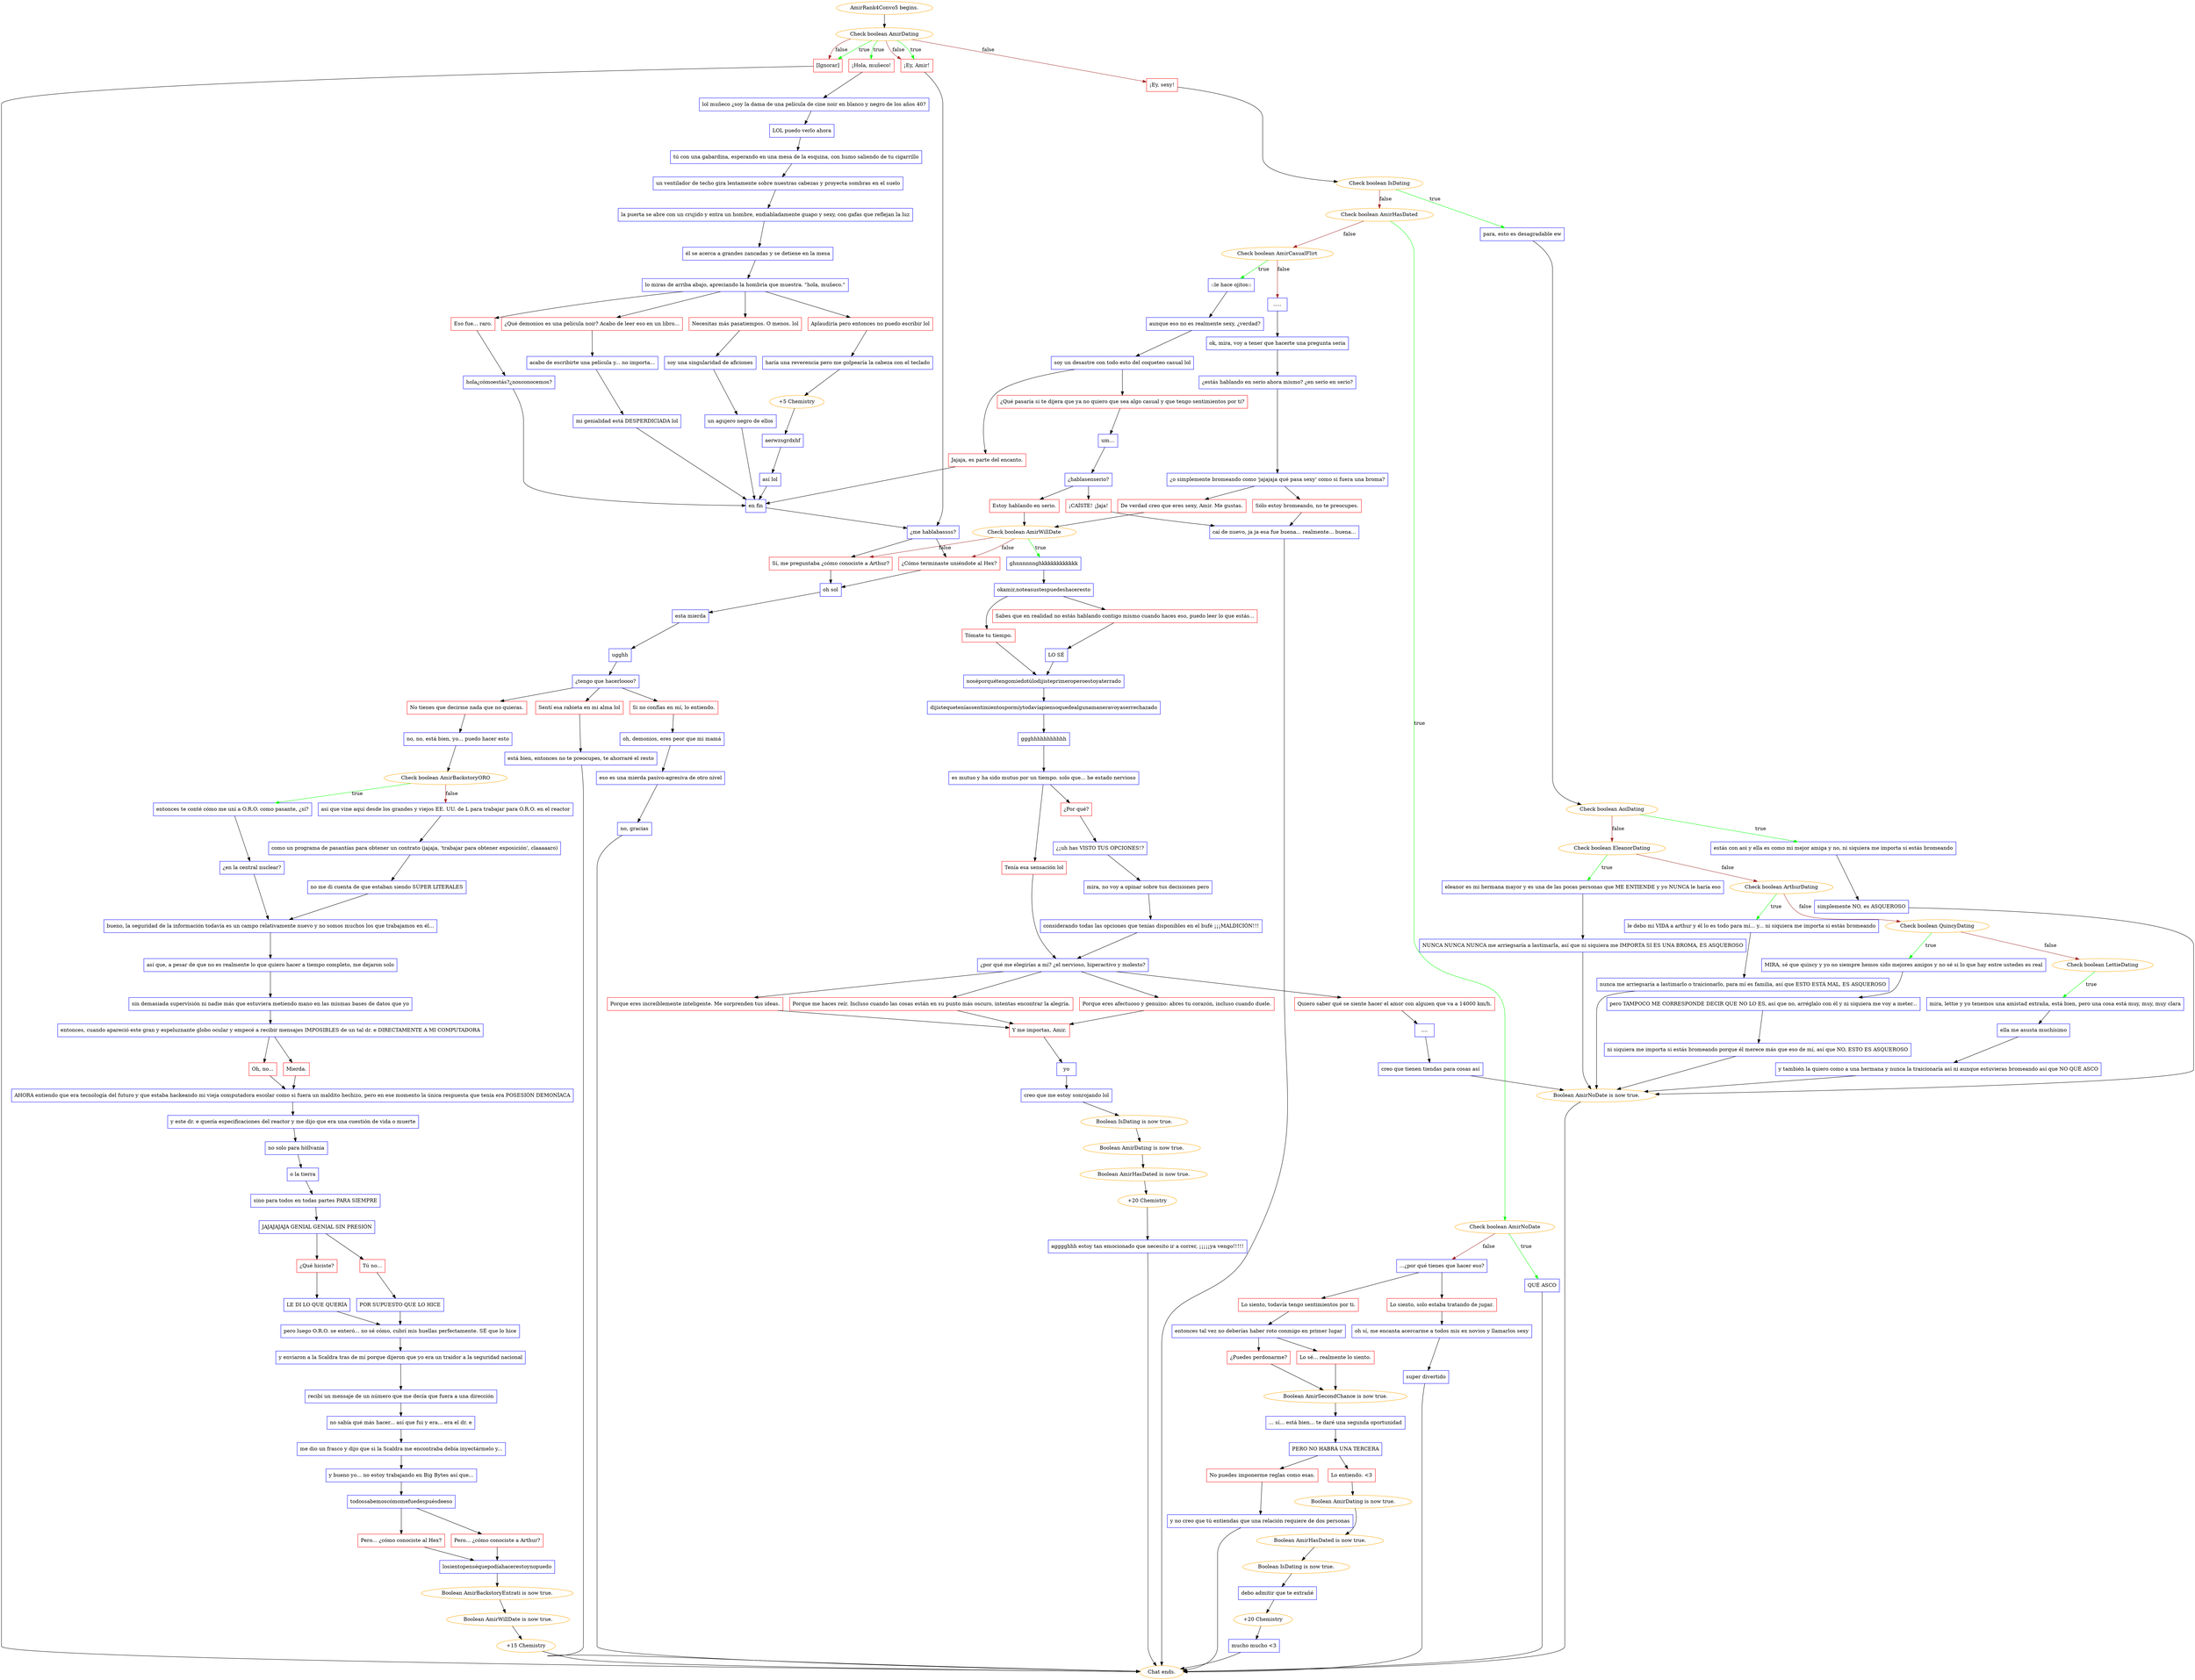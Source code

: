 digraph {
	"AmirRank4Convo5 begins." [color=orange];
		"AmirRank4Convo5 begins." -> j4038238885;
	j4038238885 [label="Check boolean AmirDating",color=orange];
		j4038238885 -> j985757001 [label=true,color=green];
		j4038238885 -> j1064697419 [label=true,color=green];
		j4038238885 -> j1678137900 [label=true,color=green];
		j4038238885 -> j75740684 [label=false,color=brown];
		j4038238885 -> j1064697419 [label=false,color=brown];
		j4038238885 -> j1678137900 [label=false,color=brown];
	j985757001 [label="¡Hola, muñeco!",shape=box,color=red];
		j985757001 -> j697865559;
	j1064697419 [label="¡Ey, Amir!",shape=box,color=red];
		j1064697419 -> j2927962560;
	j1678137900 [label="[Ignorar]",shape=box,color=red];
		j1678137900 -> "Chat ends.";
	j75740684 [label="¡Ey, sexy!",shape=box,color=red];
		j75740684 -> j3187119475;
	j697865559 [label="lol muñeco ¿soy la dama de una película de cine noir en blanco y negro de los años 40?",shape=box,color=blue];
		j697865559 -> j2412930214;
	j2927962560 [label="¿me hablabassss?",shape=box,color=blue];
		j2927962560 -> j2027348113;
		j2927962560 -> j2436537309;
	"Chat ends." [color=orange];
	j3187119475 [label="Check boolean IsDating",color=orange];
		j3187119475 -> j599790219 [label=true,color=green];
		j3187119475 -> j2762511978 [label=false,color=brown];
	j2412930214 [label="LOL puedo verlo ahora",shape=box,color=blue];
		j2412930214 -> j3448199136;
	j2027348113 [label="¿Cómo terminaste uniéndote al Hex?",shape=box,color=red];
		j2027348113 -> j3312516045;
	j2436537309 [label="Sí, me preguntaba ¿cómo conociste a Arthur?",shape=box,color=red];
		j2436537309 -> j3312516045;
	j599790219 [label="para, esto es desagradable ew",shape=box,color=blue];
		j599790219 -> j4121758529;
	j2762511978 [label="Check boolean AmirHasDated",color=orange];
		j2762511978 -> j583148247 [label=true,color=green];
		j2762511978 -> j3041935515 [label=false,color=brown];
	j3448199136 [label="tú con una gabardina, esperando en una mesa de la esquina, con humo saliendo de tu cigarrillo",shape=box,color=blue];
		j3448199136 -> j2653359264;
	j3312516045 [label="oh sol",shape=box,color=blue];
		j3312516045 -> j3682572895;
	j4121758529 [label="Check boolean AoiDating",color=orange];
		j4121758529 -> j2849906186 [label=true,color=green];
		j4121758529 -> j3816408486 [label=false,color=brown];
	j583148247 [label="Check boolean AmirNoDate",color=orange];
		j583148247 -> j16232825 [label=true,color=green];
		j583148247 -> j279069087 [label=false,color=brown];
	j3041935515 [label="Check boolean AmirCasualFlirt",color=orange];
		j3041935515 -> j1194287007 [label=true,color=green];
		j3041935515 -> j3977281745 [label=false,color=brown];
	j2653359264 [label="un ventilador de techo gira lentamente sobre nuestras cabezas y proyecta sombras en el suelo",shape=box,color=blue];
		j2653359264 -> j457204989;
	j3682572895 [label="esta mierda",shape=box,color=blue];
		j3682572895 -> j3325714268;
	j2849906186 [label="estás con aoi y ella es como mi mejor amiga y no, ni siquiera me importa si estás bromeando",shape=box,color=blue];
		j2849906186 -> j1154178677;
	j3816408486 [label="Check boolean EleanorDating",color=orange];
		j3816408486 -> j402394481 [label=true,color=green];
		j3816408486 -> j1390768341 [label=false,color=brown];
	j16232825 [label="QUÉ ASCO",shape=box,color=blue];
		j16232825 -> "Chat ends.";
	j279069087 [label="...¿por qué tienes que hacer eso?",shape=box,color=blue];
		j279069087 -> j283569668;
		j279069087 -> j1429310663;
	j1194287007 [label="::le hace ojitos::",shape=box,color=blue];
		j1194287007 -> j1976650557;
	j3977281745 [label=".....",shape=box,color=blue];
		j3977281745 -> j2092197957;
	j457204989 [label="la puerta se abre con un crujido y entra un hombre, endiabladamente guapo y sexy, con gafas que reflejan la luz",shape=box,color=blue];
		j457204989 -> j867497258;
	j3325714268 [label="ugghh",shape=box,color=blue];
		j3325714268 -> j2532309061;
	j1154178677 [label="simplemente NO, es ASQUEROSO",shape=box,color=blue];
		j1154178677 -> j1438323710;
	j402394481 [label="eleanor es mi hermana mayor y es una de las pocas personas que ME ENTIENDE y yo NUNCA le haría eso",shape=box,color=blue];
		j402394481 -> j2288832476;
	j1390768341 [label="Check boolean ArthurDating",color=orange];
		j1390768341 -> j4213363324 [label=true,color=green];
		j1390768341 -> j4138058423 [label=false,color=brown];
	j283569668 [label="Lo siento, todavía tengo sentimientos por ti.",shape=box,color=red];
		j283569668 -> j1218187017;
	j1429310663 [label="Lo siento, solo estaba tratando de jugar.",shape=box,color=red];
		j1429310663 -> j2726878322;
	j1976650557 [label="aunque eso no es realmente sexy, ¿verdad?",shape=box,color=blue];
		j1976650557 -> j3470383595;
	j2092197957 [label="ok, mira, voy a tener que hacerte una pregunta seria",shape=box,color=blue];
		j2092197957 -> j3895504715;
	j867497258 [label="él se acerca a grandes zancadas y se detiene en la mesa",shape=box,color=blue];
		j867497258 -> j184162390;
	j2532309061 [label="¿tengo que hacerloooo?",shape=box,color=blue];
		j2532309061 -> j683813323;
		j2532309061 -> j1699781925;
		j2532309061 -> j3092296708;
	j1438323710 [label="Boolean AmirNoDate is now true.",color=orange];
		j1438323710 -> "Chat ends.";
	j2288832476 [label="NUNCA NUNCA NUNCA me arriegsaría a lastimarla, así que ni siquiera me IMPORTA SI ES UNA BROMA, ES ASQUEROSO",shape=box,color=blue];
		j2288832476 -> j1438323710;
	j4213363324 [label="le debo mi VIDA a arthur y él lo es todo para mí... y... ni siquiera me importa si estás bromeando",shape=box,color=blue];
		j4213363324 -> j1646119225;
	j4138058423 [label="Check boolean QuincyDating",color=orange];
		j4138058423 -> j1969998435 [label=true,color=green];
		j4138058423 -> j2396045377 [label=false,color=brown];
	j1218187017 [label="entonces tal vez no deberías haber roto conmigo en primer lugar",shape=box,color=blue];
		j1218187017 -> j199083067;
		j1218187017 -> j3086005125;
	j2726878322 [label="oh sí, me encanta acercarme a todos mis ex novios y llamarlos sexy",shape=box,color=blue];
		j2726878322 -> j3897517097;
	j3470383595 [label="soy un desastre con todo esto del coqueteo casual lol",shape=box,color=blue];
		j3470383595 -> j635227303;
		j3470383595 -> j2263155071;
	j3895504715 [label="¿estás hablando en serio ahora mismo? ¿en serio en serio?",shape=box,color=blue];
		j3895504715 -> j4115266365;
	j184162390 [label="lo miras de arriba abajo, apreciando la hombría que muestra. \"hola, muñeco.\"",shape=box,color=blue];
		j184162390 -> j1121022672;
		j184162390 -> j3915596399;
		j184162390 -> j2737439953;
		j184162390 -> j577118107;
	j683813323 [label="Si no confías en mí, lo entiendo.",shape=box,color=red];
		j683813323 -> j267629987;
	j1699781925 [label="No tienes que decirme nada que no quieras.",shape=box,color=red];
		j1699781925 -> j2116441741;
	j3092296708 [label="Sentí esa rabieta en mi alma lol",shape=box,color=red];
		j3092296708 -> j3038814687;
	j1646119225 [label="nunca me arriegsaría a lastimarlo o traicionarlo, para mí es familia, así que ESTO ESTÁ MAL, ES ASQUEROSO",shape=box,color=blue];
		j1646119225 -> j1438323710;
	j1969998435 [label="MIRA, sé que quincy y yo no siempre hemos sido mejores amigos y no sé si lo que hay entre ustedes es real",shape=box,color=blue];
		j1969998435 -> j837652540;
	j2396045377 [label="Check boolean LettieDating",color=orange];
		j2396045377 -> j3086603501 [label=true,color=green];
	j199083067 [label="Lo sé... realmente lo siento.",shape=box,color=red];
		j199083067 -> j2994540049;
	j3086005125 [label="¿Puedes perdonarme?",shape=box,color=red];
		j3086005125 -> j2994540049;
	j3897517097 [label="super divertido",shape=box,color=blue];
		j3897517097 -> "Chat ends.";
	j635227303 [label="Jajaja, es parte del encanto.",shape=box,color=red];
		j635227303 -> j2229448304;
	j2263155071 [label="¿Qué pasaría si te dijera que ya no quiero que sea algo casual y que tengo sentimientos por ti?",shape=box,color=red];
		j2263155071 -> j1353612154;
	j4115266365 [label="¿o simplemente bromeando como 'jajajaja qué pasa sexy' como si fuera una broma?",shape=box,color=blue];
		j4115266365 -> j315950470;
		j4115266365 -> j1422029932;
	j1121022672 [label="¿Qué demonios es una película noir? Acabo de leer eso en un libro...",shape=box,color=red];
		j1121022672 -> j694908886;
	j3915596399 [label="Necesitas más pasatiempos. O menos. lol",shape=box,color=red];
		j3915596399 -> j831559480;
	j2737439953 [label="Aplaudiría pero entonces no puedo escribir lol",shape=box,color=red];
		j2737439953 -> j3643991947;
	j577118107 [label="Eso fue... raro.",shape=box,color=red];
		j577118107 -> j4065399874;
	j267629987 [label="oh, demonios, eres peor que mi mamá",shape=box,color=blue];
		j267629987 -> j3136150782;
	j2116441741 [label="no, no, está bien, yo... puedo hacer esto",shape=box,color=blue];
		j2116441741 -> j752942042;
	j3038814687 [label="está bien, entonces no te preocupes, te ahorraré el resto",shape=box,color=blue];
		j3038814687 -> "Chat ends.";
	j837652540 [label="pero TAMPOCO ME CORRESPONDE DECIR QUE NO LO ES, así que no, arréglalo con él y ni siquiera me voy a meter...",shape=box,color=blue];
		j837652540 -> j2674204234;
	j3086603501 [label="mira, lettie y yo tenemos una amistad extraña, está bien, pero una cosa está muy, muy, muy clara",shape=box,color=blue];
		j3086603501 -> j2189792361;
	j2994540049 [label="Boolean AmirSecondChance is now true.",color=orange];
		j2994540049 -> j2520689202;
	j2229448304 [label="en fin",shape=box,color=blue];
		j2229448304 -> j2927962560;
	j1353612154 [label="um...",shape=box,color=blue];
		j1353612154 -> j3168837172;
	j315950470 [label="De verdad creo que eres sexy, Amir. Me gustas.",shape=box,color=red];
		j315950470 -> j3219135128;
	j1422029932 [label="Sólo estoy bromeando, no te preocupes.",shape=box,color=red];
		j1422029932 -> j2899432772;
	j694908886 [label="acabo de escribirte una película y... no importa...",shape=box,color=blue];
		j694908886 -> j917591562;
	j831559480 [label="soy una singularidad de aficiones",shape=box,color=blue];
		j831559480 -> j1274854267;
	j3643991947 [label="haría una reverencia pero me golpearía la cabeza con el teclado",shape=box,color=blue];
		j3643991947 -> j1739295862;
	j4065399874 [label="hola¿cómoestás?¿nosconocemos?",shape=box,color=blue];
		j4065399874 -> j2229448304;
	j3136150782 [label="eso es una mierda pasivo-agresiva de otro nivel",shape=box,color=blue];
		j3136150782 -> j274149337;
	j752942042 [label="Check boolean AmirBackstoryORO",color=orange];
		j752942042 -> j2028105772 [label=true,color=green];
		j752942042 -> j3951888156 [label=false,color=brown];
	j2674204234 [label="ni siquiera me importa si estás bromeando porque él merece más que eso de mí, así que NO, ESTO ES ASQUEROSO",shape=box,color=blue];
		j2674204234 -> j1438323710;
	j2189792361 [label="ella me asusta muchísimo",shape=box,color=blue];
		j2189792361 -> j421579140;
	j2520689202 [label="... sí... está bien... te daré una segunda oportunidad",shape=box,color=blue];
		j2520689202 -> j2398856665;
	j3168837172 [label="¿hablasenserio?",shape=box,color=blue];
		j3168837172 -> j338099379;
		j3168837172 -> j1066672488;
	j3219135128 [label="Check boolean AmirWillDate",color=orange];
		j3219135128 -> j3873707041 [label=true,color=green];
		j3219135128 -> j2027348113 [label=false,color=brown];
		j3219135128 -> j2436537309 [label=false,color=brown];
	j2899432772 [label="caí de nuevo, ja ja esa fue buena... realmente... buena...",shape=box,color=blue];
		j2899432772 -> "Chat ends.";
	j917591562 [label="mi genialidad está DESPERDICIADA lol",shape=box,color=blue];
		j917591562 -> j2229448304;
	j1274854267 [label="un agujero negro de ellos",shape=box,color=blue];
		j1274854267 -> j2229448304;
	j1739295862 [label="+5 Chemistry",color=orange];
		j1739295862 -> j759630744;
	j274149337 [label="no, gracias",shape=box,color=blue];
		j274149337 -> "Chat ends.";
	j2028105772 [label="entonces te conté cómo me uní a O.R.O. como pasante, ¿sí?",shape=box,color=blue];
		j2028105772 -> j2320785379;
	j3951888156 [label="así que vine aquí desde los grandes y viejos EE. UU. de L para trabajar para O.R.O. en el reactor",shape=box,color=blue];
		j3951888156 -> j3379588979;
	j421579140 [label="y también la quiero como a una hermana y nunca la traicionaría así ni aunque estuvieras bromeando así que NO QUÉ ASCO",shape=box,color=blue];
		j421579140 -> j1438323710;
	j2398856665 [label="PERO NO HABRÁ UNA TERCERA",shape=box,color=blue];
		j2398856665 -> j3976537379;
		j2398856665 -> j4058123347;
	j338099379 [label="Estoy hablando en serio.",shape=box,color=red];
		j338099379 -> j3219135128;
	j1066672488 [label="¡CAÍSTE! ¡Jaja!",shape=box,color=red];
		j1066672488 -> j2899432772;
	j3873707041 [label="ghnnnnnnghkkkkkkkkkkkk",shape=box,color=blue];
		j3873707041 -> j808851895;
	j759630744 [label="aerwzsgrdxhf",shape=box,color=blue];
		j759630744 -> j3632216116;
	j2320785379 [label="¿en la central nuclear?",shape=box,color=blue];
		j2320785379 -> j2150054181;
	j3379588979 [label="como un programa de pasantías para obtener un contrato (jajaja, 'trabajar para obtener exposición', claaaaaro)",shape=box,color=blue];
		j3379588979 -> j1636736250;
	j3976537379 [label="Lo entiendo. <3",shape=box,color=red];
		j3976537379 -> j921146298;
	j4058123347 [label="No puedes imponerme reglas como esas.",shape=box,color=red];
		j4058123347 -> j3850804036;
	j808851895 [label="okamir,noteasustespuedeshaceresto",shape=box,color=blue];
		j808851895 -> j1380778201;
		j808851895 -> j4261616509;
	j3632216116 [label="así lol",shape=box,color=blue];
		j3632216116 -> j2229448304;
	j2150054181 [label="bueno, la seguridad de la información todavía es un campo relativamente nuevo y no somos muchos los que trabajamos en él...",shape=box,color=blue];
		j2150054181 -> j3027316324;
	j1636736250 [label="no me di cuenta de que estaban siendo SÚPER LITERALES",shape=box,color=blue];
		j1636736250 -> j2150054181;
	j921146298 [label="Boolean AmirDating is now true.",color=orange];
		j921146298 -> j4062570877;
	j3850804036 [label="y no creo que tú entiendas que una relación requiere de dos personas",shape=box,color=blue];
		j3850804036 -> "Chat ends.";
	j1380778201 [label="Tómate tu tiempo.",shape=box,color=red];
		j1380778201 -> j3804529292;
	j4261616509 [label="Sabes que en realidad no estás hablando contigo mismo cuando haces eso, puedo leer lo que estás...",shape=box,color=red];
		j4261616509 -> j640220795;
	j3027316324 [label="así que, a pesar de que no es realmente lo que quiero hacer a tiempo completo, me dejaron solo",shape=box,color=blue];
		j3027316324 -> j2033403038;
	j4062570877 [label="Boolean AmirHasDated is now true.",color=orange];
		j4062570877 -> j2466952451;
	j3804529292 [label="noséporquétengomiedotúlodijisteprimeroperoestoyaterrado",shape=box,color=blue];
		j3804529292 -> j1565523258;
	j640220795 [label="LO SÉ",shape=box,color=blue];
		j640220795 -> j3804529292;
	j2033403038 [label="sin demasiada supervisión ni nadie más que estuviera metiendo mano en las mismas bases de datos que yo",shape=box,color=blue];
		j2033403038 -> j1580005228;
	j2466952451 [label="Boolean IsDating is now true.",color=orange];
		j2466952451 -> j263481779;
	j1565523258 [label="dijistequeteníassentimientospormíytodavíapiensoquedealgunamaneravoyaserrechazado",shape=box,color=blue];
		j1565523258 -> j2832603846;
	j1580005228 [label="entonces, cuando apareció este gran y espeluznante globo ocular y empecé a recibir mensajes IMPOSIBLES de un tal dr. e DIRECTAMENTE A MI COMPUTADORA",shape=box,color=blue];
		j1580005228 -> j2137399149;
		j1580005228 -> j2132100527;
	j263481779 [label="debo admitir que te extrañé",shape=box,color=blue];
		j263481779 -> j3053883579;
	j2832603846 [label="ggghhhhhhhhhhh",shape=box,color=blue];
		j2832603846 -> j3319679794;
	j2137399149 [label="Oh, no...",shape=box,color=red];
		j2137399149 -> j1164477405;
	j2132100527 [label="Mierda.",shape=box,color=red];
		j2132100527 -> j1164477405;
	j3053883579 [label="+20 Chemistry",color=orange];
		j3053883579 -> j1230457137;
	j3319679794 [label="es mutuo y ha sido mutuo por un tiempo. solo que... he estado nervioso",shape=box,color=blue];
		j3319679794 -> j1595145081;
		j3319679794 -> j1780169588;
	j1164477405 [label="AHORA entiendo que era tecnología del futuro y que estaba hackeando mi vieja computadora escolar como si fuera un maldito hechizo, pero en ese momento la única respuesta que tenía era POSESIÓN DEMONÍACA",shape=box,color=blue];
		j1164477405 -> j3287002832;
	j1230457137 [label="mucho mucho <3",shape=box,color=blue];
		j1230457137 -> "Chat ends.";
	j1595145081 [label="Tenía esa sensación lol",shape=box,color=red];
		j1595145081 -> j29190394;
	j1780169588 [label="¿Por qué?",shape=box,color=red];
		j1780169588 -> j45517551;
	j3287002832 [label="y este dr. e quería especificaciones del reactor y me dijo que era una cuestión de vida o muerte",shape=box,color=blue];
		j3287002832 -> j3299095121;
	j29190394 [label="¿por qué me elegirías a mí? ¿el nervioso, hiperactivo y molesto?",shape=box,color=blue];
		j29190394 -> j3725083152;
		j29190394 -> j715649863;
		j29190394 -> j49327374;
		j29190394 -> j257431800;
	j45517551 [label="¿¡uh has VISTO TUS OPCIONES!?",shape=box,color=blue];
		j45517551 -> j3553600486;
	j3299095121 [label="no solo para höllvania",shape=box,color=blue];
		j3299095121 -> j1532923917;
	j3725083152 [label="Porque eres increíblemente inteligente. Me sorprenden tus ideas.",shape=box,color=red];
		j3725083152 -> j833421821;
	j715649863 [label="Porque eres afectuoso y genuino: abres tu corazón, incluso cuando duele.",shape=box,color=red];
		j715649863 -> j833421821;
	j49327374 [label="Porque me haces reír. Incluso cuando las cosas están en su punto más oscuro, intentas encontrar la alegría.",shape=box,color=red];
		j49327374 -> j833421821;
	j257431800 [label="Quiero saber qué se siente hacer el amor con alguien que va a 14000 km/h.",shape=box,color=red];
		j257431800 -> j2001381067;
	j3553600486 [label="mira, no voy a opinar sobre tus decisiones pero",shape=box,color=blue];
		j3553600486 -> j153444969;
	j1532923917 [label="o la tierra",shape=box,color=blue];
		j1532923917 -> j4076332218;
	j833421821 [label="Y me importas, Amir.",shape=box,color=red];
		j833421821 -> j2387318497;
	j2001381067 [label="....",shape=box,color=blue];
		j2001381067 -> j2179070528;
	j153444969 [label="considerando todas las opciones que tenías disponibles en el bufé ¡¡¡MALDICIÓN!!!",shape=box,color=blue];
		j153444969 -> j29190394;
	j4076332218 [label="sino para todos en todas partes PARA SIEMPRE",shape=box,color=blue];
		j4076332218 -> j1871644547;
	j2387318497 [label="yo",shape=box,color=blue];
		j2387318497 -> j3485292919;
	j2179070528 [label="creo que tienen tiendas para cosas así",shape=box,color=blue];
		j2179070528 -> j1438323710;
	j1871644547 [label="JAJAJAJAJA GENIAL GENIAL SIN PRESIÓN",shape=box,color=blue];
		j1871644547 -> j2543929029;
		j1871644547 -> j4083524631;
	j3485292919 [label="creo que me estoy sonrojando lol",shape=box,color=blue];
		j3485292919 -> j3735515981;
	j2543929029 [label="¿Qué hiciste?",shape=box,color=red];
		j2543929029 -> j1083723983;
	j4083524631 [label="Tú no...",shape=box,color=red];
		j4083524631 -> j973630327;
	j3735515981 [label="Boolean IsDating is now true.",color=orange];
		j3735515981 -> j1290466310;
	j1083723983 [label="LE DI LO QUE QUERÍA",shape=box,color=blue];
		j1083723983 -> j2523402643;
	j973630327 [label="POR SUPUESTO QUE LO HICE",shape=box,color=blue];
		j973630327 -> j2523402643;
	j1290466310 [label="Boolean AmirDating is now true.",color=orange];
		j1290466310 -> j3777683059;
	j2523402643 [label="pero luego O.R.O. se enteró... no sé cómo, cubrí mis huellas perfectamente. SÉ que lo hice",shape=box,color=blue];
		j2523402643 -> j826773061;
	j3777683059 [label="Boolean AmirHasDated is now true.",color=orange];
		j3777683059 -> j950957848;
	j826773061 [label="y enviaron a la Scaldra tras de mí porque dijeron que yo era un traidor a la seguridad nacional",shape=box,color=blue];
		j826773061 -> j166509855;
	j950957848 [label="+20 Chemistry",color=orange];
		j950957848 -> j2654799020;
	j166509855 [label="recibí un mensaje de un número que me decía que fuera a una dirección",shape=box,color=blue];
		j166509855 -> j2245986013;
	j2654799020 [label="agggghhh estoy tan emocionado que necesito ir a correr, ¡¡¡¡¡ya vengo!!!!!",shape=box,color=blue];
		j2654799020 -> "Chat ends.";
	j2245986013 [label="no sabía qué más hacer... así que fui y era... era el dr. e",shape=box,color=blue];
		j2245986013 -> j3310449958;
	j3310449958 [label="me dio un frasco y dijo que si la Scaldra me encontraba debía inyectármelo y...",shape=box,color=blue];
		j3310449958 -> j1828745439;
	j1828745439 [label="y bueno yo... no estoy trabajando en Big Bytes así que...",shape=box,color=blue];
		j1828745439 -> j284372835;
	j284372835 [label="todossabemoscómomefuedespuésdeeso",shape=box,color=blue];
		j284372835 -> j2845836938;
		j284372835 -> j3858970140;
	j2845836938 [label="Pero... ¿cómo conociste al Hex?",shape=box,color=red];
		j2845836938 -> j858586260;
	j3858970140 [label="Pero... ¿cómo conociste a Arthur?",shape=box,color=red];
		j3858970140 -> j858586260;
	j858586260 [label="losientopenséquepodíahacerestoynopuedo",shape=box,color=blue];
		j858586260 -> j796369039;
	j796369039 [label="Boolean AmirBackstoryEntrati is now true.",color=orange];
		j796369039 -> j439853534;
	j439853534 [label="Boolean AmirWillDate is now true.",color=orange];
		j439853534 -> j374273682;
	j374273682 [label="+15 Chemistry",color=orange];
		j374273682 -> "Chat ends.";
}